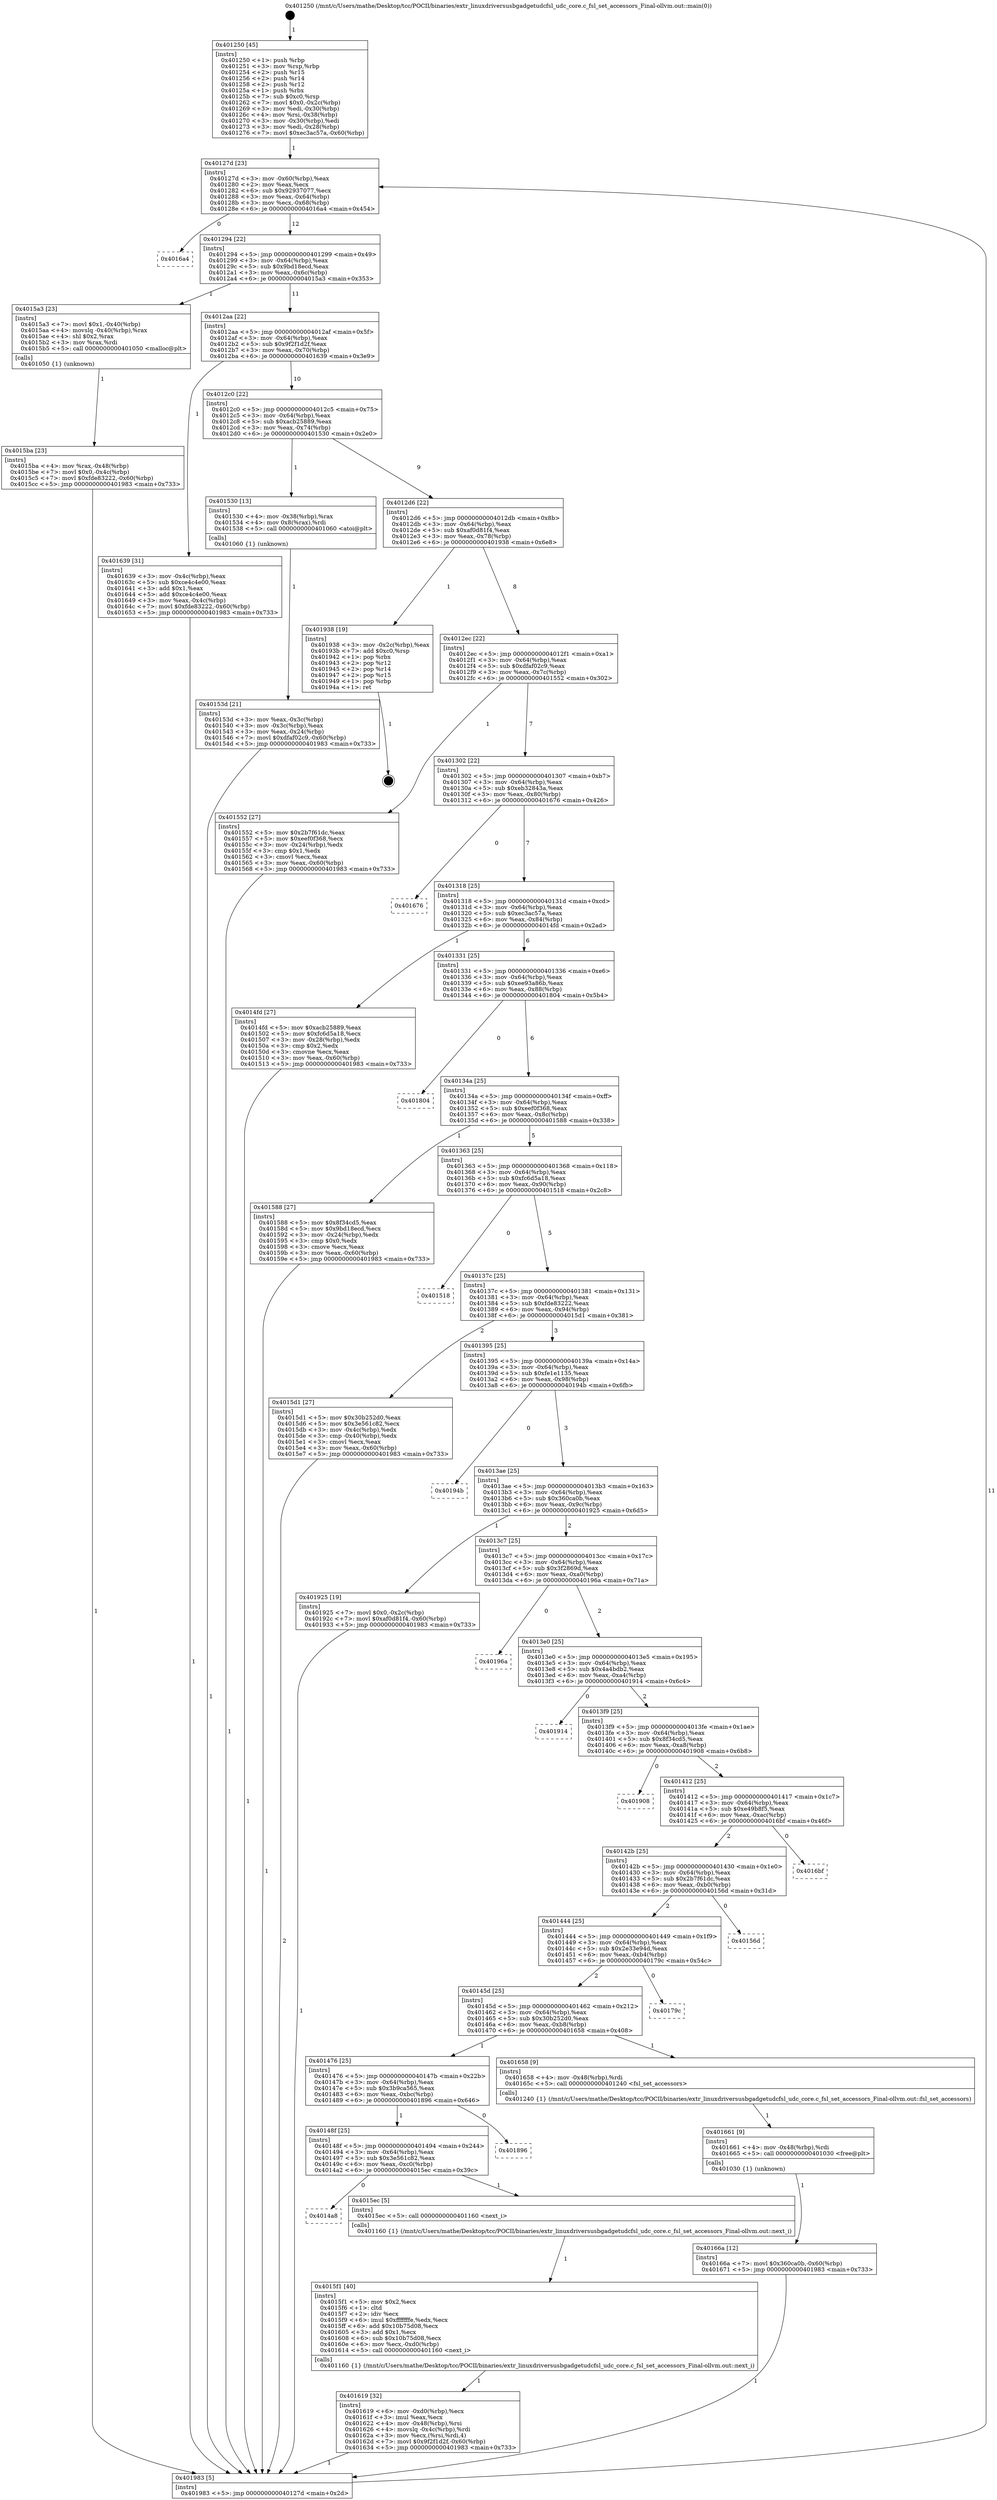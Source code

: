 digraph "0x401250" {
  label = "0x401250 (/mnt/c/Users/mathe/Desktop/tcc/POCII/binaries/extr_linuxdriversusbgadgetudcfsl_udc_core.c_fsl_set_accessors_Final-ollvm.out::main(0))"
  labelloc = "t"
  node[shape=record]

  Entry [label="",width=0.3,height=0.3,shape=circle,fillcolor=black,style=filled]
  "0x40127d" [label="{
     0x40127d [23]\l
     | [instrs]\l
     &nbsp;&nbsp;0x40127d \<+3\>: mov -0x60(%rbp),%eax\l
     &nbsp;&nbsp;0x401280 \<+2\>: mov %eax,%ecx\l
     &nbsp;&nbsp;0x401282 \<+6\>: sub $0x92937077,%ecx\l
     &nbsp;&nbsp;0x401288 \<+3\>: mov %eax,-0x64(%rbp)\l
     &nbsp;&nbsp;0x40128b \<+3\>: mov %ecx,-0x68(%rbp)\l
     &nbsp;&nbsp;0x40128e \<+6\>: je 00000000004016a4 \<main+0x454\>\l
  }"]
  "0x4016a4" [label="{
     0x4016a4\l
  }", style=dashed]
  "0x401294" [label="{
     0x401294 [22]\l
     | [instrs]\l
     &nbsp;&nbsp;0x401294 \<+5\>: jmp 0000000000401299 \<main+0x49\>\l
     &nbsp;&nbsp;0x401299 \<+3\>: mov -0x64(%rbp),%eax\l
     &nbsp;&nbsp;0x40129c \<+5\>: sub $0x9bd18ecd,%eax\l
     &nbsp;&nbsp;0x4012a1 \<+3\>: mov %eax,-0x6c(%rbp)\l
     &nbsp;&nbsp;0x4012a4 \<+6\>: je 00000000004015a3 \<main+0x353\>\l
  }"]
  Exit [label="",width=0.3,height=0.3,shape=circle,fillcolor=black,style=filled,peripheries=2]
  "0x4015a3" [label="{
     0x4015a3 [23]\l
     | [instrs]\l
     &nbsp;&nbsp;0x4015a3 \<+7\>: movl $0x1,-0x40(%rbp)\l
     &nbsp;&nbsp;0x4015aa \<+4\>: movslq -0x40(%rbp),%rax\l
     &nbsp;&nbsp;0x4015ae \<+4\>: shl $0x2,%rax\l
     &nbsp;&nbsp;0x4015b2 \<+3\>: mov %rax,%rdi\l
     &nbsp;&nbsp;0x4015b5 \<+5\>: call 0000000000401050 \<malloc@plt\>\l
     | [calls]\l
     &nbsp;&nbsp;0x401050 \{1\} (unknown)\l
  }"]
  "0x4012aa" [label="{
     0x4012aa [22]\l
     | [instrs]\l
     &nbsp;&nbsp;0x4012aa \<+5\>: jmp 00000000004012af \<main+0x5f\>\l
     &nbsp;&nbsp;0x4012af \<+3\>: mov -0x64(%rbp),%eax\l
     &nbsp;&nbsp;0x4012b2 \<+5\>: sub $0x9f2f1d2f,%eax\l
     &nbsp;&nbsp;0x4012b7 \<+3\>: mov %eax,-0x70(%rbp)\l
     &nbsp;&nbsp;0x4012ba \<+6\>: je 0000000000401639 \<main+0x3e9\>\l
  }"]
  "0x40166a" [label="{
     0x40166a [12]\l
     | [instrs]\l
     &nbsp;&nbsp;0x40166a \<+7\>: movl $0x360ca0b,-0x60(%rbp)\l
     &nbsp;&nbsp;0x401671 \<+5\>: jmp 0000000000401983 \<main+0x733\>\l
  }"]
  "0x401639" [label="{
     0x401639 [31]\l
     | [instrs]\l
     &nbsp;&nbsp;0x401639 \<+3\>: mov -0x4c(%rbp),%eax\l
     &nbsp;&nbsp;0x40163c \<+5\>: sub $0xce4c4e00,%eax\l
     &nbsp;&nbsp;0x401641 \<+3\>: add $0x1,%eax\l
     &nbsp;&nbsp;0x401644 \<+5\>: add $0xce4c4e00,%eax\l
     &nbsp;&nbsp;0x401649 \<+3\>: mov %eax,-0x4c(%rbp)\l
     &nbsp;&nbsp;0x40164c \<+7\>: movl $0xfde83222,-0x60(%rbp)\l
     &nbsp;&nbsp;0x401653 \<+5\>: jmp 0000000000401983 \<main+0x733\>\l
  }"]
  "0x4012c0" [label="{
     0x4012c0 [22]\l
     | [instrs]\l
     &nbsp;&nbsp;0x4012c0 \<+5\>: jmp 00000000004012c5 \<main+0x75\>\l
     &nbsp;&nbsp;0x4012c5 \<+3\>: mov -0x64(%rbp),%eax\l
     &nbsp;&nbsp;0x4012c8 \<+5\>: sub $0xacb25889,%eax\l
     &nbsp;&nbsp;0x4012cd \<+3\>: mov %eax,-0x74(%rbp)\l
     &nbsp;&nbsp;0x4012d0 \<+6\>: je 0000000000401530 \<main+0x2e0\>\l
  }"]
  "0x401661" [label="{
     0x401661 [9]\l
     | [instrs]\l
     &nbsp;&nbsp;0x401661 \<+4\>: mov -0x48(%rbp),%rdi\l
     &nbsp;&nbsp;0x401665 \<+5\>: call 0000000000401030 \<free@plt\>\l
     | [calls]\l
     &nbsp;&nbsp;0x401030 \{1\} (unknown)\l
  }"]
  "0x401530" [label="{
     0x401530 [13]\l
     | [instrs]\l
     &nbsp;&nbsp;0x401530 \<+4\>: mov -0x38(%rbp),%rax\l
     &nbsp;&nbsp;0x401534 \<+4\>: mov 0x8(%rax),%rdi\l
     &nbsp;&nbsp;0x401538 \<+5\>: call 0000000000401060 \<atoi@plt\>\l
     | [calls]\l
     &nbsp;&nbsp;0x401060 \{1\} (unknown)\l
  }"]
  "0x4012d6" [label="{
     0x4012d6 [22]\l
     | [instrs]\l
     &nbsp;&nbsp;0x4012d6 \<+5\>: jmp 00000000004012db \<main+0x8b\>\l
     &nbsp;&nbsp;0x4012db \<+3\>: mov -0x64(%rbp),%eax\l
     &nbsp;&nbsp;0x4012de \<+5\>: sub $0xaf0d81f4,%eax\l
     &nbsp;&nbsp;0x4012e3 \<+3\>: mov %eax,-0x78(%rbp)\l
     &nbsp;&nbsp;0x4012e6 \<+6\>: je 0000000000401938 \<main+0x6e8\>\l
  }"]
  "0x401619" [label="{
     0x401619 [32]\l
     | [instrs]\l
     &nbsp;&nbsp;0x401619 \<+6\>: mov -0xd0(%rbp),%ecx\l
     &nbsp;&nbsp;0x40161f \<+3\>: imul %eax,%ecx\l
     &nbsp;&nbsp;0x401622 \<+4\>: mov -0x48(%rbp),%rsi\l
     &nbsp;&nbsp;0x401626 \<+4\>: movslq -0x4c(%rbp),%rdi\l
     &nbsp;&nbsp;0x40162a \<+3\>: mov %ecx,(%rsi,%rdi,4)\l
     &nbsp;&nbsp;0x40162d \<+7\>: movl $0x9f2f1d2f,-0x60(%rbp)\l
     &nbsp;&nbsp;0x401634 \<+5\>: jmp 0000000000401983 \<main+0x733\>\l
  }"]
  "0x401938" [label="{
     0x401938 [19]\l
     | [instrs]\l
     &nbsp;&nbsp;0x401938 \<+3\>: mov -0x2c(%rbp),%eax\l
     &nbsp;&nbsp;0x40193b \<+7\>: add $0xc0,%rsp\l
     &nbsp;&nbsp;0x401942 \<+1\>: pop %rbx\l
     &nbsp;&nbsp;0x401943 \<+2\>: pop %r12\l
     &nbsp;&nbsp;0x401945 \<+2\>: pop %r14\l
     &nbsp;&nbsp;0x401947 \<+2\>: pop %r15\l
     &nbsp;&nbsp;0x401949 \<+1\>: pop %rbp\l
     &nbsp;&nbsp;0x40194a \<+1\>: ret\l
  }"]
  "0x4012ec" [label="{
     0x4012ec [22]\l
     | [instrs]\l
     &nbsp;&nbsp;0x4012ec \<+5\>: jmp 00000000004012f1 \<main+0xa1\>\l
     &nbsp;&nbsp;0x4012f1 \<+3\>: mov -0x64(%rbp),%eax\l
     &nbsp;&nbsp;0x4012f4 \<+5\>: sub $0xdfaf02c9,%eax\l
     &nbsp;&nbsp;0x4012f9 \<+3\>: mov %eax,-0x7c(%rbp)\l
     &nbsp;&nbsp;0x4012fc \<+6\>: je 0000000000401552 \<main+0x302\>\l
  }"]
  "0x4015f1" [label="{
     0x4015f1 [40]\l
     | [instrs]\l
     &nbsp;&nbsp;0x4015f1 \<+5\>: mov $0x2,%ecx\l
     &nbsp;&nbsp;0x4015f6 \<+1\>: cltd\l
     &nbsp;&nbsp;0x4015f7 \<+2\>: idiv %ecx\l
     &nbsp;&nbsp;0x4015f9 \<+6\>: imul $0xfffffffe,%edx,%ecx\l
     &nbsp;&nbsp;0x4015ff \<+6\>: add $0x10b75d08,%ecx\l
     &nbsp;&nbsp;0x401605 \<+3\>: add $0x1,%ecx\l
     &nbsp;&nbsp;0x401608 \<+6\>: sub $0x10b75d08,%ecx\l
     &nbsp;&nbsp;0x40160e \<+6\>: mov %ecx,-0xd0(%rbp)\l
     &nbsp;&nbsp;0x401614 \<+5\>: call 0000000000401160 \<next_i\>\l
     | [calls]\l
     &nbsp;&nbsp;0x401160 \{1\} (/mnt/c/Users/mathe/Desktop/tcc/POCII/binaries/extr_linuxdriversusbgadgetudcfsl_udc_core.c_fsl_set_accessors_Final-ollvm.out::next_i)\l
  }"]
  "0x401552" [label="{
     0x401552 [27]\l
     | [instrs]\l
     &nbsp;&nbsp;0x401552 \<+5\>: mov $0x2b7f61dc,%eax\l
     &nbsp;&nbsp;0x401557 \<+5\>: mov $0xeef0f368,%ecx\l
     &nbsp;&nbsp;0x40155c \<+3\>: mov -0x24(%rbp),%edx\l
     &nbsp;&nbsp;0x40155f \<+3\>: cmp $0x1,%edx\l
     &nbsp;&nbsp;0x401562 \<+3\>: cmovl %ecx,%eax\l
     &nbsp;&nbsp;0x401565 \<+3\>: mov %eax,-0x60(%rbp)\l
     &nbsp;&nbsp;0x401568 \<+5\>: jmp 0000000000401983 \<main+0x733\>\l
  }"]
  "0x401302" [label="{
     0x401302 [22]\l
     | [instrs]\l
     &nbsp;&nbsp;0x401302 \<+5\>: jmp 0000000000401307 \<main+0xb7\>\l
     &nbsp;&nbsp;0x401307 \<+3\>: mov -0x64(%rbp),%eax\l
     &nbsp;&nbsp;0x40130a \<+5\>: sub $0xeb32843a,%eax\l
     &nbsp;&nbsp;0x40130f \<+3\>: mov %eax,-0x80(%rbp)\l
     &nbsp;&nbsp;0x401312 \<+6\>: je 0000000000401676 \<main+0x426\>\l
  }"]
  "0x4014a8" [label="{
     0x4014a8\l
  }", style=dashed]
  "0x401676" [label="{
     0x401676\l
  }", style=dashed]
  "0x401318" [label="{
     0x401318 [25]\l
     | [instrs]\l
     &nbsp;&nbsp;0x401318 \<+5\>: jmp 000000000040131d \<main+0xcd\>\l
     &nbsp;&nbsp;0x40131d \<+3\>: mov -0x64(%rbp),%eax\l
     &nbsp;&nbsp;0x401320 \<+5\>: sub $0xec3ac57a,%eax\l
     &nbsp;&nbsp;0x401325 \<+6\>: mov %eax,-0x84(%rbp)\l
     &nbsp;&nbsp;0x40132b \<+6\>: je 00000000004014fd \<main+0x2ad\>\l
  }"]
  "0x4015ec" [label="{
     0x4015ec [5]\l
     | [instrs]\l
     &nbsp;&nbsp;0x4015ec \<+5\>: call 0000000000401160 \<next_i\>\l
     | [calls]\l
     &nbsp;&nbsp;0x401160 \{1\} (/mnt/c/Users/mathe/Desktop/tcc/POCII/binaries/extr_linuxdriversusbgadgetudcfsl_udc_core.c_fsl_set_accessors_Final-ollvm.out::next_i)\l
  }"]
  "0x4014fd" [label="{
     0x4014fd [27]\l
     | [instrs]\l
     &nbsp;&nbsp;0x4014fd \<+5\>: mov $0xacb25889,%eax\l
     &nbsp;&nbsp;0x401502 \<+5\>: mov $0xfc6d5a18,%ecx\l
     &nbsp;&nbsp;0x401507 \<+3\>: mov -0x28(%rbp),%edx\l
     &nbsp;&nbsp;0x40150a \<+3\>: cmp $0x2,%edx\l
     &nbsp;&nbsp;0x40150d \<+3\>: cmovne %ecx,%eax\l
     &nbsp;&nbsp;0x401510 \<+3\>: mov %eax,-0x60(%rbp)\l
     &nbsp;&nbsp;0x401513 \<+5\>: jmp 0000000000401983 \<main+0x733\>\l
  }"]
  "0x401331" [label="{
     0x401331 [25]\l
     | [instrs]\l
     &nbsp;&nbsp;0x401331 \<+5\>: jmp 0000000000401336 \<main+0xe6\>\l
     &nbsp;&nbsp;0x401336 \<+3\>: mov -0x64(%rbp),%eax\l
     &nbsp;&nbsp;0x401339 \<+5\>: sub $0xee93a86b,%eax\l
     &nbsp;&nbsp;0x40133e \<+6\>: mov %eax,-0x88(%rbp)\l
     &nbsp;&nbsp;0x401344 \<+6\>: je 0000000000401804 \<main+0x5b4\>\l
  }"]
  "0x401983" [label="{
     0x401983 [5]\l
     | [instrs]\l
     &nbsp;&nbsp;0x401983 \<+5\>: jmp 000000000040127d \<main+0x2d\>\l
  }"]
  "0x401250" [label="{
     0x401250 [45]\l
     | [instrs]\l
     &nbsp;&nbsp;0x401250 \<+1\>: push %rbp\l
     &nbsp;&nbsp;0x401251 \<+3\>: mov %rsp,%rbp\l
     &nbsp;&nbsp;0x401254 \<+2\>: push %r15\l
     &nbsp;&nbsp;0x401256 \<+2\>: push %r14\l
     &nbsp;&nbsp;0x401258 \<+2\>: push %r12\l
     &nbsp;&nbsp;0x40125a \<+1\>: push %rbx\l
     &nbsp;&nbsp;0x40125b \<+7\>: sub $0xc0,%rsp\l
     &nbsp;&nbsp;0x401262 \<+7\>: movl $0x0,-0x2c(%rbp)\l
     &nbsp;&nbsp;0x401269 \<+3\>: mov %edi,-0x30(%rbp)\l
     &nbsp;&nbsp;0x40126c \<+4\>: mov %rsi,-0x38(%rbp)\l
     &nbsp;&nbsp;0x401270 \<+3\>: mov -0x30(%rbp),%edi\l
     &nbsp;&nbsp;0x401273 \<+3\>: mov %edi,-0x28(%rbp)\l
     &nbsp;&nbsp;0x401276 \<+7\>: movl $0xec3ac57a,-0x60(%rbp)\l
  }"]
  "0x40153d" [label="{
     0x40153d [21]\l
     | [instrs]\l
     &nbsp;&nbsp;0x40153d \<+3\>: mov %eax,-0x3c(%rbp)\l
     &nbsp;&nbsp;0x401540 \<+3\>: mov -0x3c(%rbp),%eax\l
     &nbsp;&nbsp;0x401543 \<+3\>: mov %eax,-0x24(%rbp)\l
     &nbsp;&nbsp;0x401546 \<+7\>: movl $0xdfaf02c9,-0x60(%rbp)\l
     &nbsp;&nbsp;0x40154d \<+5\>: jmp 0000000000401983 \<main+0x733\>\l
  }"]
  "0x40148f" [label="{
     0x40148f [25]\l
     | [instrs]\l
     &nbsp;&nbsp;0x40148f \<+5\>: jmp 0000000000401494 \<main+0x244\>\l
     &nbsp;&nbsp;0x401494 \<+3\>: mov -0x64(%rbp),%eax\l
     &nbsp;&nbsp;0x401497 \<+5\>: sub $0x3e561c82,%eax\l
     &nbsp;&nbsp;0x40149c \<+6\>: mov %eax,-0xc0(%rbp)\l
     &nbsp;&nbsp;0x4014a2 \<+6\>: je 00000000004015ec \<main+0x39c\>\l
  }"]
  "0x401804" [label="{
     0x401804\l
  }", style=dashed]
  "0x40134a" [label="{
     0x40134a [25]\l
     | [instrs]\l
     &nbsp;&nbsp;0x40134a \<+5\>: jmp 000000000040134f \<main+0xff\>\l
     &nbsp;&nbsp;0x40134f \<+3\>: mov -0x64(%rbp),%eax\l
     &nbsp;&nbsp;0x401352 \<+5\>: sub $0xeef0f368,%eax\l
     &nbsp;&nbsp;0x401357 \<+6\>: mov %eax,-0x8c(%rbp)\l
     &nbsp;&nbsp;0x40135d \<+6\>: je 0000000000401588 \<main+0x338\>\l
  }"]
  "0x401896" [label="{
     0x401896\l
  }", style=dashed]
  "0x401588" [label="{
     0x401588 [27]\l
     | [instrs]\l
     &nbsp;&nbsp;0x401588 \<+5\>: mov $0x8f34cd5,%eax\l
     &nbsp;&nbsp;0x40158d \<+5\>: mov $0x9bd18ecd,%ecx\l
     &nbsp;&nbsp;0x401592 \<+3\>: mov -0x24(%rbp),%edx\l
     &nbsp;&nbsp;0x401595 \<+3\>: cmp $0x0,%edx\l
     &nbsp;&nbsp;0x401598 \<+3\>: cmove %ecx,%eax\l
     &nbsp;&nbsp;0x40159b \<+3\>: mov %eax,-0x60(%rbp)\l
     &nbsp;&nbsp;0x40159e \<+5\>: jmp 0000000000401983 \<main+0x733\>\l
  }"]
  "0x401363" [label="{
     0x401363 [25]\l
     | [instrs]\l
     &nbsp;&nbsp;0x401363 \<+5\>: jmp 0000000000401368 \<main+0x118\>\l
     &nbsp;&nbsp;0x401368 \<+3\>: mov -0x64(%rbp),%eax\l
     &nbsp;&nbsp;0x40136b \<+5\>: sub $0xfc6d5a18,%eax\l
     &nbsp;&nbsp;0x401370 \<+6\>: mov %eax,-0x90(%rbp)\l
     &nbsp;&nbsp;0x401376 \<+6\>: je 0000000000401518 \<main+0x2c8\>\l
  }"]
  "0x4015ba" [label="{
     0x4015ba [23]\l
     | [instrs]\l
     &nbsp;&nbsp;0x4015ba \<+4\>: mov %rax,-0x48(%rbp)\l
     &nbsp;&nbsp;0x4015be \<+7\>: movl $0x0,-0x4c(%rbp)\l
     &nbsp;&nbsp;0x4015c5 \<+7\>: movl $0xfde83222,-0x60(%rbp)\l
     &nbsp;&nbsp;0x4015cc \<+5\>: jmp 0000000000401983 \<main+0x733\>\l
  }"]
  "0x401476" [label="{
     0x401476 [25]\l
     | [instrs]\l
     &nbsp;&nbsp;0x401476 \<+5\>: jmp 000000000040147b \<main+0x22b\>\l
     &nbsp;&nbsp;0x40147b \<+3\>: mov -0x64(%rbp),%eax\l
     &nbsp;&nbsp;0x40147e \<+5\>: sub $0x3b9ca565,%eax\l
     &nbsp;&nbsp;0x401483 \<+6\>: mov %eax,-0xbc(%rbp)\l
     &nbsp;&nbsp;0x401489 \<+6\>: je 0000000000401896 \<main+0x646\>\l
  }"]
  "0x401518" [label="{
     0x401518\l
  }", style=dashed]
  "0x40137c" [label="{
     0x40137c [25]\l
     | [instrs]\l
     &nbsp;&nbsp;0x40137c \<+5\>: jmp 0000000000401381 \<main+0x131\>\l
     &nbsp;&nbsp;0x401381 \<+3\>: mov -0x64(%rbp),%eax\l
     &nbsp;&nbsp;0x401384 \<+5\>: sub $0xfde83222,%eax\l
     &nbsp;&nbsp;0x401389 \<+6\>: mov %eax,-0x94(%rbp)\l
     &nbsp;&nbsp;0x40138f \<+6\>: je 00000000004015d1 \<main+0x381\>\l
  }"]
  "0x401658" [label="{
     0x401658 [9]\l
     | [instrs]\l
     &nbsp;&nbsp;0x401658 \<+4\>: mov -0x48(%rbp),%rdi\l
     &nbsp;&nbsp;0x40165c \<+5\>: call 0000000000401240 \<fsl_set_accessors\>\l
     | [calls]\l
     &nbsp;&nbsp;0x401240 \{1\} (/mnt/c/Users/mathe/Desktop/tcc/POCII/binaries/extr_linuxdriversusbgadgetudcfsl_udc_core.c_fsl_set_accessors_Final-ollvm.out::fsl_set_accessors)\l
  }"]
  "0x4015d1" [label="{
     0x4015d1 [27]\l
     | [instrs]\l
     &nbsp;&nbsp;0x4015d1 \<+5\>: mov $0x30b252d0,%eax\l
     &nbsp;&nbsp;0x4015d6 \<+5\>: mov $0x3e561c82,%ecx\l
     &nbsp;&nbsp;0x4015db \<+3\>: mov -0x4c(%rbp),%edx\l
     &nbsp;&nbsp;0x4015de \<+3\>: cmp -0x40(%rbp),%edx\l
     &nbsp;&nbsp;0x4015e1 \<+3\>: cmovl %ecx,%eax\l
     &nbsp;&nbsp;0x4015e4 \<+3\>: mov %eax,-0x60(%rbp)\l
     &nbsp;&nbsp;0x4015e7 \<+5\>: jmp 0000000000401983 \<main+0x733\>\l
  }"]
  "0x401395" [label="{
     0x401395 [25]\l
     | [instrs]\l
     &nbsp;&nbsp;0x401395 \<+5\>: jmp 000000000040139a \<main+0x14a\>\l
     &nbsp;&nbsp;0x40139a \<+3\>: mov -0x64(%rbp),%eax\l
     &nbsp;&nbsp;0x40139d \<+5\>: sub $0xfe1e1135,%eax\l
     &nbsp;&nbsp;0x4013a2 \<+6\>: mov %eax,-0x98(%rbp)\l
     &nbsp;&nbsp;0x4013a8 \<+6\>: je 000000000040194b \<main+0x6fb\>\l
  }"]
  "0x40145d" [label="{
     0x40145d [25]\l
     | [instrs]\l
     &nbsp;&nbsp;0x40145d \<+5\>: jmp 0000000000401462 \<main+0x212\>\l
     &nbsp;&nbsp;0x401462 \<+3\>: mov -0x64(%rbp),%eax\l
     &nbsp;&nbsp;0x401465 \<+5\>: sub $0x30b252d0,%eax\l
     &nbsp;&nbsp;0x40146a \<+6\>: mov %eax,-0xb8(%rbp)\l
     &nbsp;&nbsp;0x401470 \<+6\>: je 0000000000401658 \<main+0x408\>\l
  }"]
  "0x40194b" [label="{
     0x40194b\l
  }", style=dashed]
  "0x4013ae" [label="{
     0x4013ae [25]\l
     | [instrs]\l
     &nbsp;&nbsp;0x4013ae \<+5\>: jmp 00000000004013b3 \<main+0x163\>\l
     &nbsp;&nbsp;0x4013b3 \<+3\>: mov -0x64(%rbp),%eax\l
     &nbsp;&nbsp;0x4013b6 \<+5\>: sub $0x360ca0b,%eax\l
     &nbsp;&nbsp;0x4013bb \<+6\>: mov %eax,-0x9c(%rbp)\l
     &nbsp;&nbsp;0x4013c1 \<+6\>: je 0000000000401925 \<main+0x6d5\>\l
  }"]
  "0x40179c" [label="{
     0x40179c\l
  }", style=dashed]
  "0x401925" [label="{
     0x401925 [19]\l
     | [instrs]\l
     &nbsp;&nbsp;0x401925 \<+7\>: movl $0x0,-0x2c(%rbp)\l
     &nbsp;&nbsp;0x40192c \<+7\>: movl $0xaf0d81f4,-0x60(%rbp)\l
     &nbsp;&nbsp;0x401933 \<+5\>: jmp 0000000000401983 \<main+0x733\>\l
  }"]
  "0x4013c7" [label="{
     0x4013c7 [25]\l
     | [instrs]\l
     &nbsp;&nbsp;0x4013c7 \<+5\>: jmp 00000000004013cc \<main+0x17c\>\l
     &nbsp;&nbsp;0x4013cc \<+3\>: mov -0x64(%rbp),%eax\l
     &nbsp;&nbsp;0x4013cf \<+5\>: sub $0x3f2869d,%eax\l
     &nbsp;&nbsp;0x4013d4 \<+6\>: mov %eax,-0xa0(%rbp)\l
     &nbsp;&nbsp;0x4013da \<+6\>: je 000000000040196a \<main+0x71a\>\l
  }"]
  "0x401444" [label="{
     0x401444 [25]\l
     | [instrs]\l
     &nbsp;&nbsp;0x401444 \<+5\>: jmp 0000000000401449 \<main+0x1f9\>\l
     &nbsp;&nbsp;0x401449 \<+3\>: mov -0x64(%rbp),%eax\l
     &nbsp;&nbsp;0x40144c \<+5\>: sub $0x2e33e94d,%eax\l
     &nbsp;&nbsp;0x401451 \<+6\>: mov %eax,-0xb4(%rbp)\l
     &nbsp;&nbsp;0x401457 \<+6\>: je 000000000040179c \<main+0x54c\>\l
  }"]
  "0x40196a" [label="{
     0x40196a\l
  }", style=dashed]
  "0x4013e0" [label="{
     0x4013e0 [25]\l
     | [instrs]\l
     &nbsp;&nbsp;0x4013e0 \<+5\>: jmp 00000000004013e5 \<main+0x195\>\l
     &nbsp;&nbsp;0x4013e5 \<+3\>: mov -0x64(%rbp),%eax\l
     &nbsp;&nbsp;0x4013e8 \<+5\>: sub $0x4a4bdb2,%eax\l
     &nbsp;&nbsp;0x4013ed \<+6\>: mov %eax,-0xa4(%rbp)\l
     &nbsp;&nbsp;0x4013f3 \<+6\>: je 0000000000401914 \<main+0x6c4\>\l
  }"]
  "0x40156d" [label="{
     0x40156d\l
  }", style=dashed]
  "0x401914" [label="{
     0x401914\l
  }", style=dashed]
  "0x4013f9" [label="{
     0x4013f9 [25]\l
     | [instrs]\l
     &nbsp;&nbsp;0x4013f9 \<+5\>: jmp 00000000004013fe \<main+0x1ae\>\l
     &nbsp;&nbsp;0x4013fe \<+3\>: mov -0x64(%rbp),%eax\l
     &nbsp;&nbsp;0x401401 \<+5\>: sub $0x8f34cd5,%eax\l
     &nbsp;&nbsp;0x401406 \<+6\>: mov %eax,-0xa8(%rbp)\l
     &nbsp;&nbsp;0x40140c \<+6\>: je 0000000000401908 \<main+0x6b8\>\l
  }"]
  "0x40142b" [label="{
     0x40142b [25]\l
     | [instrs]\l
     &nbsp;&nbsp;0x40142b \<+5\>: jmp 0000000000401430 \<main+0x1e0\>\l
     &nbsp;&nbsp;0x401430 \<+3\>: mov -0x64(%rbp),%eax\l
     &nbsp;&nbsp;0x401433 \<+5\>: sub $0x2b7f61dc,%eax\l
     &nbsp;&nbsp;0x401438 \<+6\>: mov %eax,-0xb0(%rbp)\l
     &nbsp;&nbsp;0x40143e \<+6\>: je 000000000040156d \<main+0x31d\>\l
  }"]
  "0x401908" [label="{
     0x401908\l
  }", style=dashed]
  "0x401412" [label="{
     0x401412 [25]\l
     | [instrs]\l
     &nbsp;&nbsp;0x401412 \<+5\>: jmp 0000000000401417 \<main+0x1c7\>\l
     &nbsp;&nbsp;0x401417 \<+3\>: mov -0x64(%rbp),%eax\l
     &nbsp;&nbsp;0x40141a \<+5\>: sub $0xe49b8f5,%eax\l
     &nbsp;&nbsp;0x40141f \<+6\>: mov %eax,-0xac(%rbp)\l
     &nbsp;&nbsp;0x401425 \<+6\>: je 00000000004016bf \<main+0x46f\>\l
  }"]
  "0x4016bf" [label="{
     0x4016bf\l
  }", style=dashed]
  Entry -> "0x401250" [label=" 1"]
  "0x40127d" -> "0x4016a4" [label=" 0"]
  "0x40127d" -> "0x401294" [label=" 12"]
  "0x401938" -> Exit [label=" 1"]
  "0x401294" -> "0x4015a3" [label=" 1"]
  "0x401294" -> "0x4012aa" [label=" 11"]
  "0x401925" -> "0x401983" [label=" 1"]
  "0x4012aa" -> "0x401639" [label=" 1"]
  "0x4012aa" -> "0x4012c0" [label=" 10"]
  "0x40166a" -> "0x401983" [label=" 1"]
  "0x4012c0" -> "0x401530" [label=" 1"]
  "0x4012c0" -> "0x4012d6" [label=" 9"]
  "0x401661" -> "0x40166a" [label=" 1"]
  "0x4012d6" -> "0x401938" [label=" 1"]
  "0x4012d6" -> "0x4012ec" [label=" 8"]
  "0x401658" -> "0x401661" [label=" 1"]
  "0x4012ec" -> "0x401552" [label=" 1"]
  "0x4012ec" -> "0x401302" [label=" 7"]
  "0x401639" -> "0x401983" [label=" 1"]
  "0x401302" -> "0x401676" [label=" 0"]
  "0x401302" -> "0x401318" [label=" 7"]
  "0x401619" -> "0x401983" [label=" 1"]
  "0x401318" -> "0x4014fd" [label=" 1"]
  "0x401318" -> "0x401331" [label=" 6"]
  "0x4014fd" -> "0x401983" [label=" 1"]
  "0x401250" -> "0x40127d" [label=" 1"]
  "0x401983" -> "0x40127d" [label=" 11"]
  "0x401530" -> "0x40153d" [label=" 1"]
  "0x40153d" -> "0x401983" [label=" 1"]
  "0x401552" -> "0x401983" [label=" 1"]
  "0x4015f1" -> "0x401619" [label=" 1"]
  "0x401331" -> "0x401804" [label=" 0"]
  "0x401331" -> "0x40134a" [label=" 6"]
  "0x40148f" -> "0x4014a8" [label=" 0"]
  "0x40134a" -> "0x401588" [label=" 1"]
  "0x40134a" -> "0x401363" [label=" 5"]
  "0x401588" -> "0x401983" [label=" 1"]
  "0x4015a3" -> "0x4015ba" [label=" 1"]
  "0x4015ba" -> "0x401983" [label=" 1"]
  "0x40148f" -> "0x4015ec" [label=" 1"]
  "0x401363" -> "0x401518" [label=" 0"]
  "0x401363" -> "0x40137c" [label=" 5"]
  "0x401476" -> "0x40148f" [label=" 1"]
  "0x40137c" -> "0x4015d1" [label=" 2"]
  "0x40137c" -> "0x401395" [label=" 3"]
  "0x4015d1" -> "0x401983" [label=" 2"]
  "0x401476" -> "0x401896" [label=" 0"]
  "0x401395" -> "0x40194b" [label=" 0"]
  "0x401395" -> "0x4013ae" [label=" 3"]
  "0x40145d" -> "0x401476" [label=" 1"]
  "0x4013ae" -> "0x401925" [label=" 1"]
  "0x4013ae" -> "0x4013c7" [label=" 2"]
  "0x40145d" -> "0x401658" [label=" 1"]
  "0x4013c7" -> "0x40196a" [label=" 0"]
  "0x4013c7" -> "0x4013e0" [label=" 2"]
  "0x401444" -> "0x40145d" [label=" 2"]
  "0x4013e0" -> "0x401914" [label=" 0"]
  "0x4013e0" -> "0x4013f9" [label=" 2"]
  "0x401444" -> "0x40179c" [label=" 0"]
  "0x4013f9" -> "0x401908" [label=" 0"]
  "0x4013f9" -> "0x401412" [label=" 2"]
  "0x40142b" -> "0x401444" [label=" 2"]
  "0x401412" -> "0x4016bf" [label=" 0"]
  "0x401412" -> "0x40142b" [label=" 2"]
  "0x4015ec" -> "0x4015f1" [label=" 1"]
  "0x40142b" -> "0x40156d" [label=" 0"]
}
